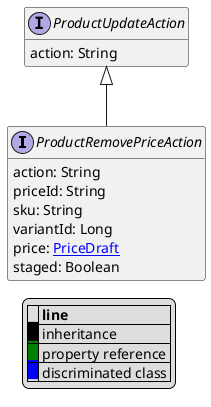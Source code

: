 @startuml

hide empty fields
hide empty methods
legend
|= |= line |
|<back:black>   </back>| inheritance |
|<back:green>   </back>| property reference |
|<back:blue>   </back>| discriminated class |
endlegend
interface ProductRemovePriceAction [[ProductRemovePriceAction.svg]] extends ProductUpdateAction {
    action: String
    priceId: String
    sku: String
    variantId: Long
    price: [[PriceDraft.svg PriceDraft]]
    staged: Boolean
}
interface ProductUpdateAction [[ProductUpdateAction.svg]]  {
    action: String
}





@enduml
